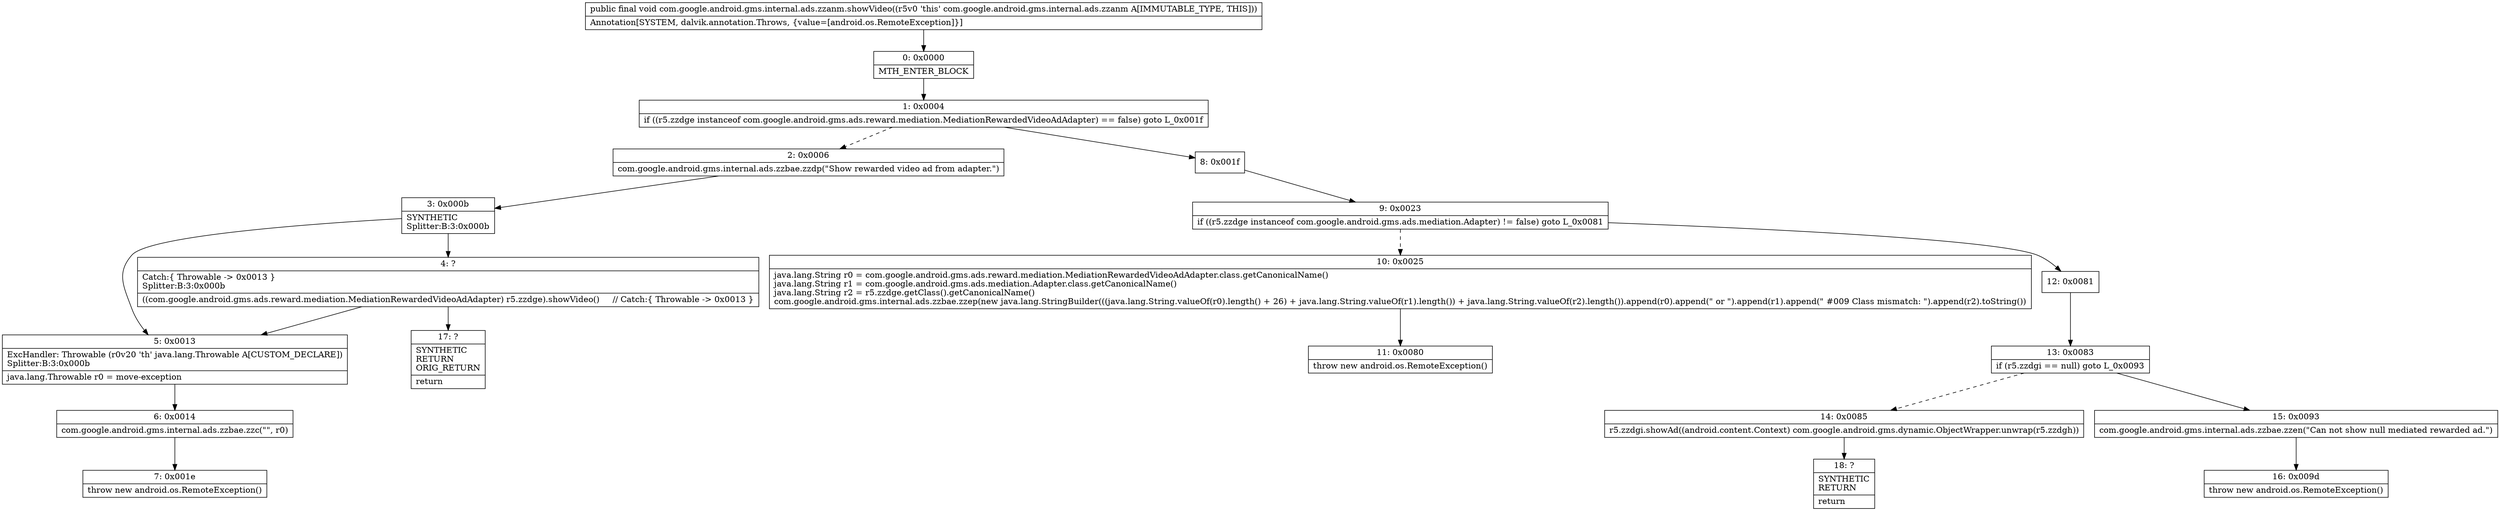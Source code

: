 digraph "CFG forcom.google.android.gms.internal.ads.zzanm.showVideo()V" {
Node_0 [shape=record,label="{0\:\ 0x0000|MTH_ENTER_BLOCK\l}"];
Node_1 [shape=record,label="{1\:\ 0x0004|if ((r5.zzdge instanceof com.google.android.gms.ads.reward.mediation.MediationRewardedVideoAdAdapter) == false) goto L_0x001f\l}"];
Node_2 [shape=record,label="{2\:\ 0x0006|com.google.android.gms.internal.ads.zzbae.zzdp(\"Show rewarded video ad from adapter.\")\l}"];
Node_3 [shape=record,label="{3\:\ 0x000b|SYNTHETIC\lSplitter:B:3:0x000b\l}"];
Node_4 [shape=record,label="{4\:\ ?|Catch:\{ Throwable \-\> 0x0013 \}\lSplitter:B:3:0x000b\l|((com.google.android.gms.ads.reward.mediation.MediationRewardedVideoAdAdapter) r5.zzdge).showVideo()     \/\/ Catch:\{ Throwable \-\> 0x0013 \}\l}"];
Node_5 [shape=record,label="{5\:\ 0x0013|ExcHandler: Throwable (r0v20 'th' java.lang.Throwable A[CUSTOM_DECLARE])\lSplitter:B:3:0x000b\l|java.lang.Throwable r0 = move\-exception\l}"];
Node_6 [shape=record,label="{6\:\ 0x0014|com.google.android.gms.internal.ads.zzbae.zzc(\"\", r0)\l}"];
Node_7 [shape=record,label="{7\:\ 0x001e|throw new android.os.RemoteException()\l}"];
Node_8 [shape=record,label="{8\:\ 0x001f}"];
Node_9 [shape=record,label="{9\:\ 0x0023|if ((r5.zzdge instanceof com.google.android.gms.ads.mediation.Adapter) != false) goto L_0x0081\l}"];
Node_10 [shape=record,label="{10\:\ 0x0025|java.lang.String r0 = com.google.android.gms.ads.reward.mediation.MediationRewardedVideoAdAdapter.class.getCanonicalName()\ljava.lang.String r1 = com.google.android.gms.ads.mediation.Adapter.class.getCanonicalName()\ljava.lang.String r2 = r5.zzdge.getClass().getCanonicalName()\lcom.google.android.gms.internal.ads.zzbae.zzep(new java.lang.StringBuilder(((java.lang.String.valueOf(r0).length() + 26) + java.lang.String.valueOf(r1).length()) + java.lang.String.valueOf(r2).length()).append(r0).append(\" or \").append(r1).append(\" #009 Class mismatch: \").append(r2).toString())\l}"];
Node_11 [shape=record,label="{11\:\ 0x0080|throw new android.os.RemoteException()\l}"];
Node_12 [shape=record,label="{12\:\ 0x0081}"];
Node_13 [shape=record,label="{13\:\ 0x0083|if (r5.zzdgi == null) goto L_0x0093\l}"];
Node_14 [shape=record,label="{14\:\ 0x0085|r5.zzdgi.showAd((android.content.Context) com.google.android.gms.dynamic.ObjectWrapper.unwrap(r5.zzdgh))\l}"];
Node_15 [shape=record,label="{15\:\ 0x0093|com.google.android.gms.internal.ads.zzbae.zzen(\"Can not show null mediated rewarded ad.\")\l}"];
Node_16 [shape=record,label="{16\:\ 0x009d|throw new android.os.RemoteException()\l}"];
Node_17 [shape=record,label="{17\:\ ?|SYNTHETIC\lRETURN\lORIG_RETURN\l|return\l}"];
Node_18 [shape=record,label="{18\:\ ?|SYNTHETIC\lRETURN\l|return\l}"];
MethodNode[shape=record,label="{public final void com.google.android.gms.internal.ads.zzanm.showVideo((r5v0 'this' com.google.android.gms.internal.ads.zzanm A[IMMUTABLE_TYPE, THIS]))  | Annotation[SYSTEM, dalvik.annotation.Throws, \{value=[android.os.RemoteException]\}]\l}"];
MethodNode -> Node_0;
Node_0 -> Node_1;
Node_1 -> Node_2[style=dashed];
Node_1 -> Node_8;
Node_2 -> Node_3;
Node_3 -> Node_4;
Node_3 -> Node_5;
Node_4 -> Node_5;
Node_4 -> Node_17;
Node_5 -> Node_6;
Node_6 -> Node_7;
Node_8 -> Node_9;
Node_9 -> Node_10[style=dashed];
Node_9 -> Node_12;
Node_10 -> Node_11;
Node_12 -> Node_13;
Node_13 -> Node_14[style=dashed];
Node_13 -> Node_15;
Node_14 -> Node_18;
Node_15 -> Node_16;
}

